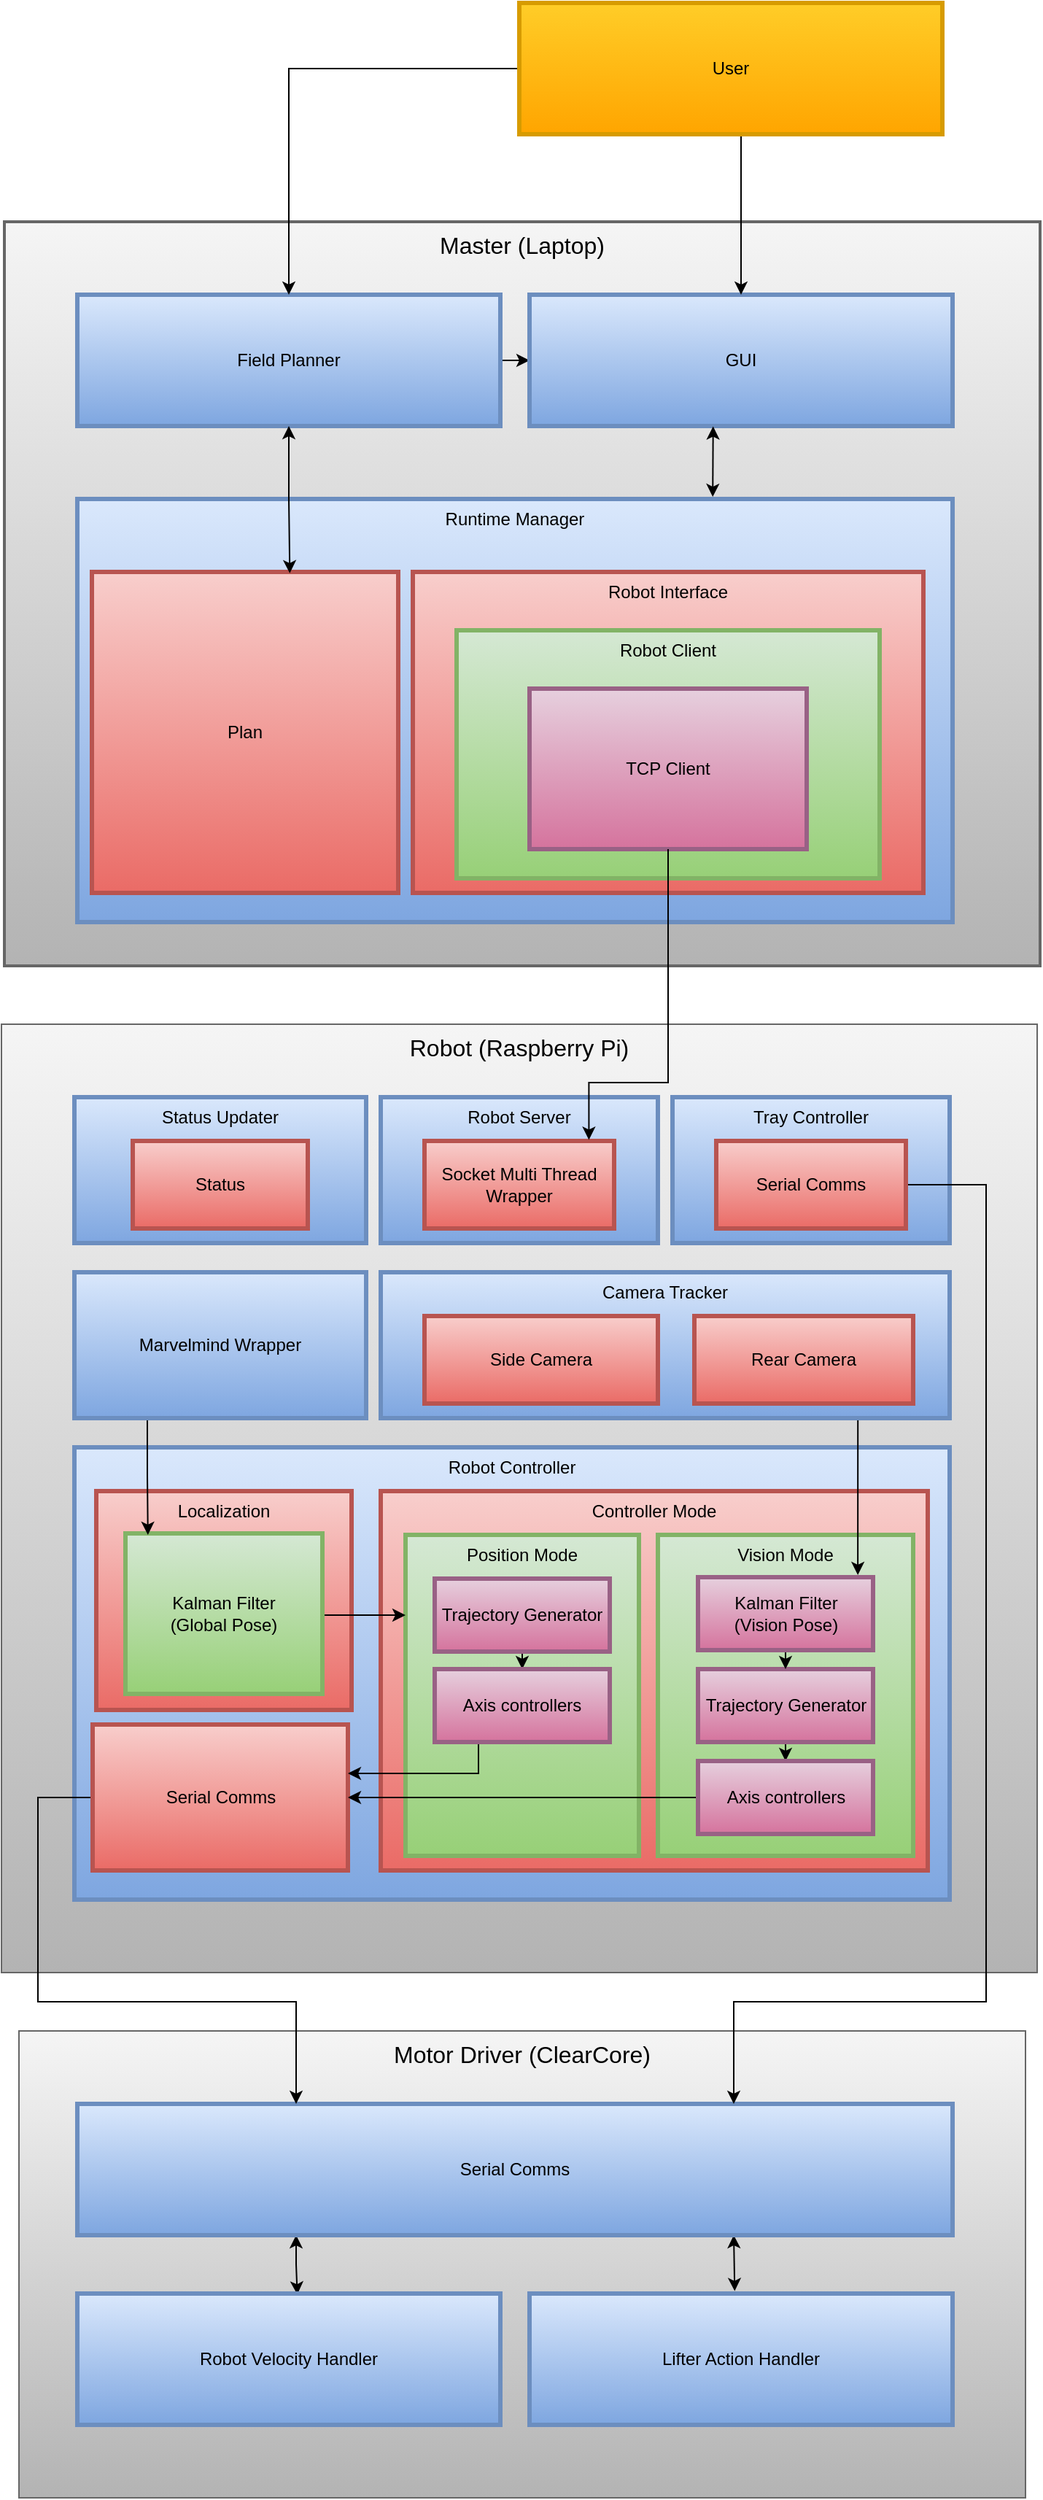 <mxfile version="14.7.9" type="device"><diagram id="HjjDRPqPhWfrdKk6NoQq" name="Page-1"><mxGraphModel dx="1578" dy="1041" grid="1" gridSize="10" guides="1" tooltips="1" connect="1" arrows="1" fold="1" page="0" pageScale="1" pageWidth="850" pageHeight="1100" math="0" shadow="0"><root><mxCell id="0"/><mxCell id="1" parent="0"/><mxCell id="bsOQisGlFsIBJ-DtpN42-1" value="Master (Laptop)" style="rounded=0;whiteSpace=wrap;html=1;verticalAlign=top;fontSize=16;gradientColor=#b3b3b3;fillColor=#f5f5f5;strokeColor=#666666;strokeWidth=2;" parent="1" vertex="1"><mxGeometry x="-153" y="10" width="710" height="510" as="geometry"/></mxCell><mxCell id="bsOQisGlFsIBJ-DtpN42-25" style="edgeStyle=orthogonalEdgeStyle;rounded=0;orthogonalLoop=1;jettySize=auto;html=1;exitX=1;exitY=0.5;exitDx=0;exitDy=0;entryX=0;entryY=0.5;entryDx=0;entryDy=0;fontSize=16;" parent="1" source="bsOQisGlFsIBJ-DtpN42-5" target="bsOQisGlFsIBJ-DtpN42-10" edge="1"><mxGeometry relative="1" as="geometry"/></mxCell><mxCell id="bsOQisGlFsIBJ-DtpN42-5" value="Field Planner" style="rounded=0;whiteSpace=wrap;html=1;gradientColor=#7ea6e0;fillColor=#dae8fc;strokeColor=#6c8ebf;strokeWidth=3;" parent="1" vertex="1"><mxGeometry x="-103" y="60" width="290" height="90" as="geometry"/></mxCell><mxCell id="bsOQisGlFsIBJ-DtpN42-10" value="GUI" style="rounded=0;whiteSpace=wrap;html=1;gradientColor=#7ea6e0;fillColor=#dae8fc;strokeColor=#6c8ebf;strokeWidth=3;" parent="1" vertex="1"><mxGeometry x="207" y="60" width="290" height="90" as="geometry"/></mxCell><mxCell id="bsOQisGlFsIBJ-DtpN42-12" value="Runtime Manager" style="rounded=0;whiteSpace=wrap;html=1;verticalAlign=top;gradientColor=#7ea6e0;fillColor=#dae8fc;strokeColor=#6c8ebf;strokeWidth=3;" parent="1" vertex="1"><mxGeometry x="-103" y="200" width="600" height="290" as="geometry"/></mxCell><mxCell id="bsOQisGlFsIBJ-DtpN42-19" value="Plan" style="rounded=0;whiteSpace=wrap;html=1;verticalAlign=middle;horizontal=1;gradientColor=#ea6b66;fillColor=#f8cecc;strokeColor=#b85450;strokeWidth=3;" parent="1" vertex="1"><mxGeometry x="-93" y="250" width="210" height="220" as="geometry"/></mxCell><mxCell id="bsOQisGlFsIBJ-DtpN42-20" value="Robot Interface" style="rounded=0;whiteSpace=wrap;html=1;verticalAlign=top;gradientColor=#ea6b66;fillColor=#f8cecc;strokeColor=#b85450;strokeWidth=3;" parent="1" vertex="1"><mxGeometry x="127" y="250" width="350" height="220" as="geometry"/></mxCell><mxCell id="bsOQisGlFsIBJ-DtpN42-21" value="Robot Client" style="rounded=0;whiteSpace=wrap;html=1;verticalAlign=top;gradientColor=#97d077;fillColor=#d5e8d4;strokeColor=#82b366;strokeWidth=3;" parent="1" vertex="1"><mxGeometry x="157" y="290" width="290" height="170" as="geometry"/></mxCell><mxCell id="bsOQisGlFsIBJ-DtpN42-22" value="TCP Client" style="rounded=0;whiteSpace=wrap;html=1;verticalAlign=middle;gradientColor=#d5739d;fillColor=#e6d0de;strokeColor=#996185;strokeWidth=3;" parent="1" vertex="1"><mxGeometry x="207" y="330" width="190" height="110" as="geometry"/></mxCell><mxCell id="bsOQisGlFsIBJ-DtpN42-27" style="edgeStyle=orthogonalEdgeStyle;rounded=0;orthogonalLoop=1;jettySize=auto;html=1;exitX=0.5;exitY=1;exitDx=0;exitDy=0;entryX=0.5;entryY=0;entryDx=0;entryDy=0;fontSize=16;" parent="1" source="bsOQisGlFsIBJ-DtpN42-26" target="bsOQisGlFsIBJ-DtpN42-10" edge="1"><mxGeometry relative="1" as="geometry"><Array as="points"><mxPoint x="352" y="-50"/></Array></mxGeometry></mxCell><mxCell id="bsOQisGlFsIBJ-DtpN42-28" style="edgeStyle=orthogonalEdgeStyle;rounded=0;orthogonalLoop=1;jettySize=auto;html=1;exitX=0;exitY=0.5;exitDx=0;exitDy=0;fontSize=16;" parent="1" source="bsOQisGlFsIBJ-DtpN42-26" target="bsOQisGlFsIBJ-DtpN42-5" edge="1"><mxGeometry relative="1" as="geometry"/></mxCell><mxCell id="bsOQisGlFsIBJ-DtpN42-26" value="User" style="rounded=0;whiteSpace=wrap;html=1;gradientColor=#ffa500;fillColor=#ffcd28;strokeColor=#d79b00;strokeWidth=3;" parent="1" vertex="1"><mxGeometry x="200" y="-140" width="290" height="90" as="geometry"/></mxCell><mxCell id="bsOQisGlFsIBJ-DtpN42-29" value="" style="endArrow=classic;startArrow=classic;html=1;fontSize=16;exitX=0.726;exitY=-0.005;exitDx=0;exitDy=0;exitPerimeter=0;entryX=0.434;entryY=1.003;entryDx=0;entryDy=0;entryPerimeter=0;" parent="1" source="bsOQisGlFsIBJ-DtpN42-12" target="bsOQisGlFsIBJ-DtpN42-10" edge="1"><mxGeometry width="50" height="50" relative="1" as="geometry"><mxPoint x="297" y="220" as="sourcePoint"/><mxPoint x="347" y="170" as="targetPoint"/></mxGeometry></mxCell><mxCell id="bsOQisGlFsIBJ-DtpN42-32" style="edgeStyle=orthogonalEdgeStyle;rounded=0;orthogonalLoop=1;jettySize=auto;html=1;exitX=0.5;exitY=1;exitDx=0;exitDy=0;entryX=0.646;entryY=0.004;entryDx=0;entryDy=0;entryPerimeter=0;fontSize=16;startArrow=classic;startFill=1;" parent="1" source="bsOQisGlFsIBJ-DtpN42-5" target="bsOQisGlFsIBJ-DtpN42-19" edge="1"><mxGeometry relative="1" as="geometry"/></mxCell><mxCell id="bsOQisGlFsIBJ-DtpN42-33" value="Motor Driver (ClearCore)" style="rounded=0;whiteSpace=wrap;html=1;verticalAlign=top;fontSize=16;gradientColor=#b3b3b3;fillColor=#f5f5f5;strokeColor=#666666;" parent="1" vertex="1"><mxGeometry x="-143" y="1250" width="690" height="320" as="geometry"/></mxCell><mxCell id="bsOQisGlFsIBJ-DtpN42-40" style="edgeStyle=orthogonalEdgeStyle;rounded=0;orthogonalLoop=1;jettySize=auto;html=1;exitX=0.25;exitY=1;exitDx=0;exitDy=0;entryX=0.52;entryY=0.007;entryDx=0;entryDy=0;entryPerimeter=0;fontSize=16;startArrow=classic;startFill=1;" parent="1" source="bsOQisGlFsIBJ-DtpN42-35" target="bsOQisGlFsIBJ-DtpN42-36" edge="1"><mxGeometry relative="1" as="geometry"/></mxCell><mxCell id="bsOQisGlFsIBJ-DtpN42-41" style="edgeStyle=orthogonalEdgeStyle;rounded=0;orthogonalLoop=1;jettySize=auto;html=1;exitX=0.75;exitY=1;exitDx=0;exitDy=0;entryX=0.485;entryY=-0.019;entryDx=0;entryDy=0;entryPerimeter=0;fontSize=16;startArrow=classic;startFill=1;" parent="1" source="bsOQisGlFsIBJ-DtpN42-35" target="bsOQisGlFsIBJ-DtpN42-37" edge="1"><mxGeometry relative="1" as="geometry"/></mxCell><mxCell id="bsOQisGlFsIBJ-DtpN42-35" value="Serial Comms" style="rounded=0;whiteSpace=wrap;html=1;gradientColor=#7ea6e0;fillColor=#dae8fc;strokeColor=#6c8ebf;strokeWidth=3;" parent="1" vertex="1"><mxGeometry x="-103" y="1300" width="600" height="90" as="geometry"/></mxCell><mxCell id="bsOQisGlFsIBJ-DtpN42-36" value="Robot Velocity Handler" style="rounded=0;whiteSpace=wrap;html=1;gradientColor=#7ea6e0;fillColor=#dae8fc;strokeColor=#6c8ebf;strokeWidth=3;" parent="1" vertex="1"><mxGeometry x="-103" y="1430" width="290" height="90" as="geometry"/></mxCell><mxCell id="bsOQisGlFsIBJ-DtpN42-37" value="Lifter Action Handler" style="rounded=0;whiteSpace=wrap;html=1;gradientColor=#7ea6e0;fillColor=#dae8fc;strokeColor=#6c8ebf;strokeWidth=3;" parent="1" vertex="1"><mxGeometry x="207" y="1430" width="290" height="90" as="geometry"/></mxCell><mxCell id="a1uSAc_6JdK5UaOgZwC8-1" value="Robot (Raspberry Pi)" style="rounded=0;whiteSpace=wrap;html=1;verticalAlign=top;fontSize=16;gradientColor=#b3b3b3;fillColor=#f5f5f5;strokeColor=#666666;" parent="1" vertex="1"><mxGeometry x="-155" y="560" width="710" height="650" as="geometry"/></mxCell><mxCell id="a1uSAc_6JdK5UaOgZwC8-5" value="Robot Controller" style="rounded=0;whiteSpace=wrap;html=1;verticalAlign=top;strokeColor=#6c8ebf;strokeWidth=3;fillColor=#dae8fc;gradientColor=#7ea6e0;" parent="1" vertex="1"><mxGeometry x="-105" y="850" width="600" height="310" as="geometry"/></mxCell><mxCell id="a1uSAc_6JdK5UaOgZwC8-33" style="edgeStyle=orthogonalEdgeStyle;rounded=0;orthogonalLoop=1;jettySize=auto;html=1;exitX=0;exitY=0.5;exitDx=0;exitDy=0;entryX=0.25;entryY=0;entryDx=0;entryDy=0;" parent="1" source="a1uSAc_6JdK5UaOgZwC8-6" target="bsOQisGlFsIBJ-DtpN42-35" edge="1"><mxGeometry relative="1" as="geometry"><Array as="points"><mxPoint x="-130" y="1090"/><mxPoint x="-130" y="1230"/><mxPoint x="47" y="1230"/></Array></mxGeometry></mxCell><mxCell id="a1uSAc_6JdK5UaOgZwC8-6" value="Serial Comms" style="rounded=0;whiteSpace=wrap;html=1;verticalAlign=middle;horizontal=1;strokeColor=#b85450;strokeWidth=3;fillColor=#f8cecc;gradientColor=#ea6b66;" parent="1" vertex="1"><mxGeometry x="-92.5" y="1040" width="175" height="100" as="geometry"/></mxCell><mxCell id="a1uSAc_6JdK5UaOgZwC8-7" value="Controller Mode" style="rounded=0;whiteSpace=wrap;html=1;verticalAlign=top;strokeColor=#b85450;strokeWidth=3;fillColor=#f8cecc;gradientColor=#ea6b66;" parent="1" vertex="1"><mxGeometry x="105" y="880" width="375" height="260" as="geometry"/></mxCell><mxCell id="a1uSAc_6JdK5UaOgZwC8-8" value="Position Mode" style="rounded=0;whiteSpace=wrap;html=1;verticalAlign=top;strokeColor=#82b366;strokeWidth=3;fillColor=#d5e8d4;gradientColor=#97d077;" parent="1" vertex="1"><mxGeometry x="122" y="910" width="160" height="220" as="geometry"/></mxCell><mxCell id="a1uSAc_6JdK5UaOgZwC8-41" style="edgeStyle=orthogonalEdgeStyle;rounded=0;orthogonalLoop=1;jettySize=auto;html=1;exitX=0.5;exitY=1;exitDx=0;exitDy=0;entryX=0.5;entryY=0;entryDx=0;entryDy=0;" parent="1" source="a1uSAc_6JdK5UaOgZwC8-9" target="a1uSAc_6JdK5UaOgZwC8-17" edge="1"><mxGeometry relative="1" as="geometry"/></mxCell><mxCell id="a1uSAc_6JdK5UaOgZwC8-9" value="Trajectory Generator" style="rounded=0;whiteSpace=wrap;html=1;verticalAlign=middle;strokeColor=#996185;strokeWidth=3;fillColor=#e6d0de;gradientColor=#d5739d;" parent="1" vertex="1"><mxGeometry x="142" y="940" width="120" height="50" as="geometry"/></mxCell><mxCell id="a1uSAc_6JdK5UaOgZwC8-12" value="Localization" style="rounded=0;whiteSpace=wrap;html=1;verticalAlign=top;horizontal=1;strokeColor=#b85450;strokeWidth=3;fillColor=#f8cecc;gradientColor=#ea6b66;" parent="1" vertex="1"><mxGeometry x="-90" y="880" width="175" height="150" as="geometry"/></mxCell><mxCell id="a1uSAc_6JdK5UaOgZwC8-36" style="edgeStyle=orthogonalEdgeStyle;rounded=0;orthogonalLoop=1;jettySize=auto;html=1;exitX=1;exitY=0.5;exitDx=0;exitDy=0;entryX=0;entryY=0.25;entryDx=0;entryDy=0;" parent="1" source="a1uSAc_6JdK5UaOgZwC8-13" target="a1uSAc_6JdK5UaOgZwC8-8" edge="1"><mxGeometry relative="1" as="geometry"><Array as="points"><mxPoint x="65" y="965"/></Array></mxGeometry></mxCell><mxCell id="a1uSAc_6JdK5UaOgZwC8-13" value="Kalman Filter &lt;br&gt;(Global Pose)" style="rounded=0;whiteSpace=wrap;html=1;verticalAlign=middle;horizontal=1;strokeColor=#82b366;strokeWidth=3;fillColor=#d5e8d4;gradientColor=#97d077;" parent="1" vertex="1"><mxGeometry x="-70" y="909" width="135" height="110" as="geometry"/></mxCell><mxCell id="a1uSAc_6JdK5UaOgZwC8-16" value="Vision Mode" style="rounded=0;whiteSpace=wrap;html=1;verticalAlign=top;strokeColor=#82b366;strokeWidth=3;fillColor=#d5e8d4;gradientColor=#97d077;" parent="1" vertex="1"><mxGeometry x="295" y="910" width="175" height="220" as="geometry"/></mxCell><mxCell id="a1uSAc_6JdK5UaOgZwC8-39" style="edgeStyle=orthogonalEdgeStyle;rounded=0;orthogonalLoop=1;jettySize=auto;html=1;exitX=0.25;exitY=1;exitDx=0;exitDy=0;entryX=1;entryY=0.335;entryDx=0;entryDy=0;entryPerimeter=0;" parent="1" source="a1uSAc_6JdK5UaOgZwC8-17" target="a1uSAc_6JdK5UaOgZwC8-6" edge="1"><mxGeometry relative="1" as="geometry"/></mxCell><mxCell id="a1uSAc_6JdK5UaOgZwC8-17" value="Axis controllers" style="rounded=0;whiteSpace=wrap;html=1;verticalAlign=middle;strokeColor=#996185;strokeWidth=3;fillColor=#e6d0de;gradientColor=#d5739d;" parent="1" vertex="1"><mxGeometry x="142" y="1002" width="120" height="50" as="geometry"/></mxCell><mxCell id="a1uSAc_6JdK5UaOgZwC8-43" style="edgeStyle=orthogonalEdgeStyle;rounded=0;orthogonalLoop=1;jettySize=auto;html=1;exitX=0.5;exitY=1;exitDx=0;exitDy=0;entryX=0.5;entryY=0;entryDx=0;entryDy=0;" parent="1" source="a1uSAc_6JdK5UaOgZwC8-18" target="a1uSAc_6JdK5UaOgZwC8-19" edge="1"><mxGeometry relative="1" as="geometry"/></mxCell><mxCell id="a1uSAc_6JdK5UaOgZwC8-18" value="Trajectory Generator" style="rounded=0;whiteSpace=wrap;html=1;verticalAlign=middle;strokeColor=#996185;strokeWidth=3;fillColor=#e6d0de;gradientColor=#d5739d;" parent="1" vertex="1"><mxGeometry x="322.5" y="1002" width="120" height="50" as="geometry"/></mxCell><mxCell id="a1uSAc_6JdK5UaOgZwC8-40" style="edgeStyle=orthogonalEdgeStyle;rounded=0;orthogonalLoop=1;jettySize=auto;html=1;exitX=0;exitY=0.5;exitDx=0;exitDy=0;" parent="1" source="a1uSAc_6JdK5UaOgZwC8-19" target="a1uSAc_6JdK5UaOgZwC8-6" edge="1"><mxGeometry relative="1" as="geometry"/></mxCell><mxCell id="a1uSAc_6JdK5UaOgZwC8-19" value="Axis controllers" style="rounded=0;whiteSpace=wrap;html=1;verticalAlign=middle;strokeColor=#996185;strokeWidth=3;fillColor=#e6d0de;gradientColor=#d5739d;" parent="1" vertex="1"><mxGeometry x="322.5" y="1065" width="120" height="50" as="geometry"/></mxCell><mxCell id="a1uSAc_6JdK5UaOgZwC8-42" style="edgeStyle=orthogonalEdgeStyle;rounded=0;orthogonalLoop=1;jettySize=auto;html=1;exitX=0.5;exitY=1;exitDx=0;exitDy=0;entryX=0.5;entryY=0;entryDx=0;entryDy=0;" parent="1" source="a1uSAc_6JdK5UaOgZwC8-20" target="a1uSAc_6JdK5UaOgZwC8-18" edge="1"><mxGeometry relative="1" as="geometry"/></mxCell><mxCell id="a1uSAc_6JdK5UaOgZwC8-20" value="Kalman Filter &lt;br&gt;(Vision Pose)" style="rounded=0;whiteSpace=wrap;html=1;verticalAlign=middle;strokeColor=#996185;strokeWidth=3;fillColor=#e6d0de;gradientColor=#d5739d;" parent="1" vertex="1"><mxGeometry x="322.5" y="939" width="120" height="50" as="geometry"/></mxCell><mxCell id="a1uSAc_6JdK5UaOgZwC8-21" value="Status Updater" style="rounded=0;whiteSpace=wrap;html=1;verticalAlign=top;horizontal=1;strokeColor=#6c8ebf;strokeWidth=3;fillColor=#dae8fc;gradientColor=#7ea6e0;" parent="1" vertex="1"><mxGeometry x="-105" y="610" width="200" height="100" as="geometry"/></mxCell><mxCell id="a1uSAc_6JdK5UaOgZwC8-22" value="Robot Server" style="rounded=0;whiteSpace=wrap;html=1;verticalAlign=top;horizontal=1;strokeColor=#6c8ebf;strokeWidth=3;fillColor=#dae8fc;gradientColor=#7ea6e0;" parent="1" vertex="1"><mxGeometry x="105" y="610" width="190" height="100" as="geometry"/></mxCell><mxCell id="a1uSAc_6JdK5UaOgZwC8-24" value="Status" style="rounded=0;whiteSpace=wrap;html=1;verticalAlign=middle;horizontal=1;strokeColor=#b85450;strokeWidth=3;fillColor=#f8cecc;gradientColor=#ea6b66;" parent="1" vertex="1"><mxGeometry x="-65" y="640" width="120" height="60" as="geometry"/></mxCell><mxCell id="a1uSAc_6JdK5UaOgZwC8-25" value="Socket Multi Thread Wrapper" style="rounded=0;whiteSpace=wrap;html=1;verticalAlign=middle;horizontal=1;strokeColor=#b85450;strokeWidth=3;fillColor=#f8cecc;gradientColor=#ea6b66;" parent="1" vertex="1"><mxGeometry x="135" y="640" width="130" height="60" as="geometry"/></mxCell><mxCell id="a1uSAc_6JdK5UaOgZwC8-26" value="Tray Controller" style="rounded=0;whiteSpace=wrap;html=1;verticalAlign=top;horizontal=1;gradientColor=#7ea6e0;fillColor=#dae8fc;strokeColor=#6c8ebf;strokeWidth=3;" parent="1" vertex="1"><mxGeometry x="305" y="610" width="190" height="100" as="geometry"/></mxCell><mxCell id="a1uSAc_6JdK5UaOgZwC8-32" style="edgeStyle=orthogonalEdgeStyle;rounded=0;orthogonalLoop=1;jettySize=auto;html=1;exitX=1;exitY=0.5;exitDx=0;exitDy=0;entryX=0.75;entryY=0;entryDx=0;entryDy=0;" parent="1" source="a1uSAc_6JdK5UaOgZwC8-27" target="bsOQisGlFsIBJ-DtpN42-35" edge="1"><mxGeometry relative="1" as="geometry"><Array as="points"><mxPoint x="520" y="670"/><mxPoint x="520" y="1230"/><mxPoint x="347" y="1230"/></Array></mxGeometry></mxCell><mxCell id="a1uSAc_6JdK5UaOgZwC8-27" value="Serial Comms" style="rounded=0;whiteSpace=wrap;html=1;verticalAlign=middle;horizontal=1;strokeColor=#b85450;strokeWidth=3;fillColor=#f8cecc;gradientColor=#ea6b66;" parent="1" vertex="1"><mxGeometry x="335" y="640" width="130" height="60" as="geometry"/></mxCell><mxCell id="a1uSAc_6JdK5UaOgZwC8-35" style="edgeStyle=orthogonalEdgeStyle;rounded=0;orthogonalLoop=1;jettySize=auto;html=1;exitX=0.25;exitY=1;exitDx=0;exitDy=0;entryX=0.114;entryY=0.009;entryDx=0;entryDy=0;entryPerimeter=0;" parent="1" source="a1uSAc_6JdK5UaOgZwC8-28" target="a1uSAc_6JdK5UaOgZwC8-13" edge="1"><mxGeometry relative="1" as="geometry"/></mxCell><mxCell id="a1uSAc_6JdK5UaOgZwC8-28" value="Marvelmind Wrapper" style="rounded=0;whiteSpace=wrap;html=1;verticalAlign=middle;horizontal=1;strokeColor=#6c8ebf;strokeWidth=3;fillColor=#dae8fc;gradientColor=#7ea6e0;" parent="1" vertex="1"><mxGeometry x="-105" y="730" width="200" height="100" as="geometry"/></mxCell><mxCell id="a1uSAc_6JdK5UaOgZwC8-38" style="edgeStyle=orthogonalEdgeStyle;rounded=0;orthogonalLoop=1;jettySize=auto;html=1;exitX=0.75;exitY=1;exitDx=0;exitDy=0;entryX=0.913;entryY=-0.03;entryDx=0;entryDy=0;entryPerimeter=0;" parent="1" source="a1uSAc_6JdK5UaOgZwC8-29" target="a1uSAc_6JdK5UaOgZwC8-20" edge="1"><mxGeometry relative="1" as="geometry"><Array as="points"><mxPoint x="432" y="830"/></Array></mxGeometry></mxCell><mxCell id="a1uSAc_6JdK5UaOgZwC8-29" value="Camera Tracker" style="rounded=0;whiteSpace=wrap;html=1;verticalAlign=top;horizontal=1;strokeColor=#6c8ebf;strokeWidth=3;fillColor=#dae8fc;gradientColor=#7ea6e0;" parent="1" vertex="1"><mxGeometry x="105" y="730" width="390" height="100" as="geometry"/></mxCell><mxCell id="a1uSAc_6JdK5UaOgZwC8-30" value="Side Camera" style="rounded=0;whiteSpace=wrap;html=1;verticalAlign=middle;horizontal=1;strokeColor=#b85450;strokeWidth=3;fillColor=#f8cecc;gradientColor=#ea6b66;" parent="1" vertex="1"><mxGeometry x="135" y="760" width="160" height="60" as="geometry"/></mxCell><mxCell id="a1uSAc_6JdK5UaOgZwC8-31" value="Rear Camera" style="rounded=0;whiteSpace=wrap;html=1;verticalAlign=middle;horizontal=1;strokeColor=#b85450;strokeWidth=3;fillColor=#f8cecc;gradientColor=#ea6b66;" parent="1" vertex="1"><mxGeometry x="320" y="760" width="150" height="60" as="geometry"/></mxCell><mxCell id="a1uSAc_6JdK5UaOgZwC8-34" style="edgeStyle=orthogonalEdgeStyle;rounded=0;orthogonalLoop=1;jettySize=auto;html=1;exitX=0.5;exitY=1;exitDx=0;exitDy=0;entryX=0.867;entryY=-0.013;entryDx=0;entryDy=0;entryPerimeter=0;" parent="1" source="bsOQisGlFsIBJ-DtpN42-22" target="a1uSAc_6JdK5UaOgZwC8-25" edge="1"><mxGeometry relative="1" as="geometry"><mxPoint x="245" y="630" as="targetPoint"/><Array as="points"><mxPoint x="302" y="600"/><mxPoint x="248" y="600"/></Array></mxGeometry></mxCell></root></mxGraphModel></diagram></mxfile>